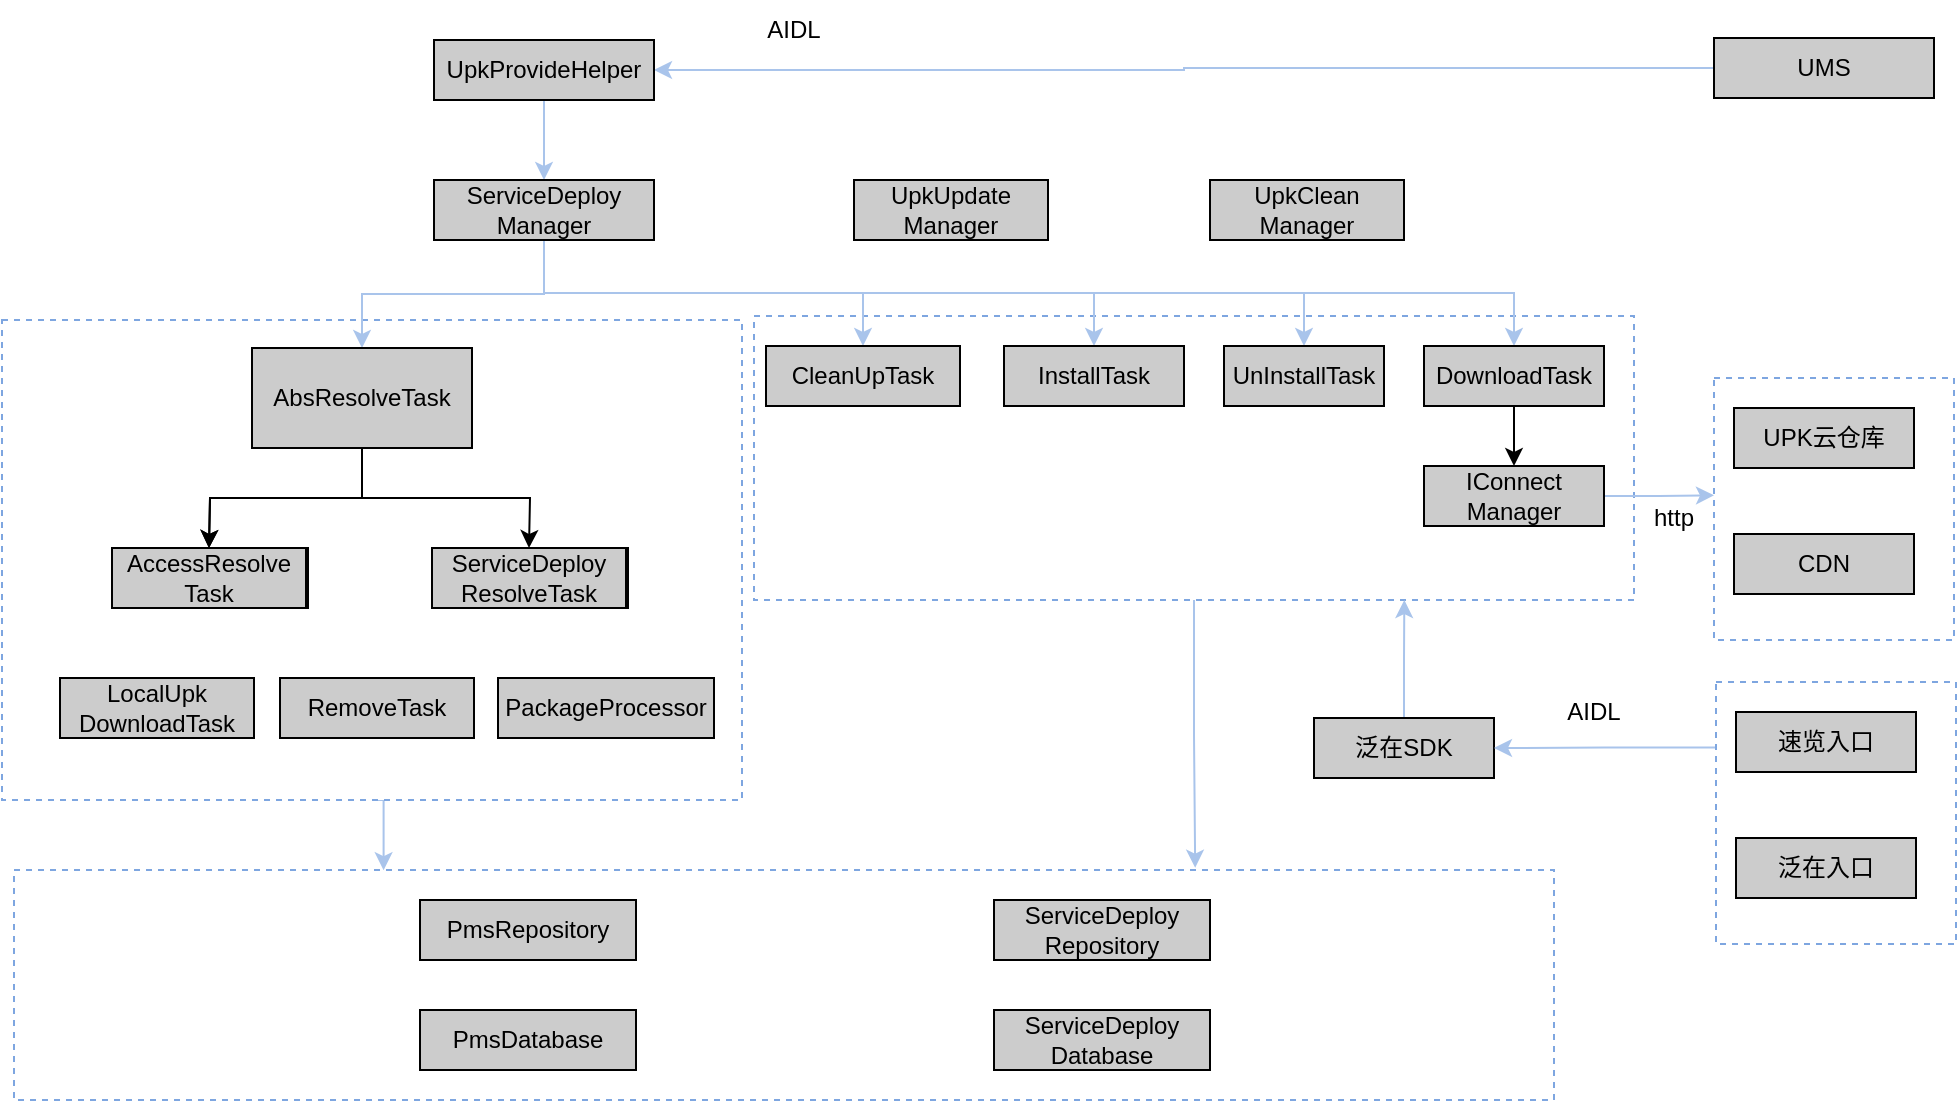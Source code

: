 <mxfile version="21.2.1" type="github">
  <diagram name="第 1 页" id="_uI5Lg5ThSlzEFK0wcPs">
    <mxGraphModel dx="1183" dy="657" grid="1" gridSize="10" guides="1" tooltips="1" connect="1" arrows="1" fold="1" page="1" pageScale="1" pageWidth="827" pageHeight="1169" math="0" shadow="0">
      <root>
        <mxCell id="0" />
        <mxCell id="1" parent="0" />
        <mxCell id="IlWinSO1sElqf3woAifo-83" value="" style="rounded=0;whiteSpace=wrap;html=1;dashed=1;strokeColor=#7EA6E0;" vertex="1" parent="1">
          <mxGeometry x="950" y="239" width="120" height="131" as="geometry" />
        </mxCell>
        <mxCell id="IlWinSO1sElqf3woAifo-82" style="edgeStyle=orthogonalEdgeStyle;rounded=0;orthogonalLoop=1;jettySize=auto;html=1;exitX=0.5;exitY=1;exitDx=0;exitDy=0;entryX=0.767;entryY=-0.01;entryDx=0;entryDy=0;entryPerimeter=0;strokeColor=#A9C4EB;" edge="1" parent="1" source="IlWinSO1sElqf3woAifo-80" target="IlWinSO1sElqf3woAifo-67">
          <mxGeometry relative="1" as="geometry" />
        </mxCell>
        <mxCell id="IlWinSO1sElqf3woAifo-80" value="" style="rounded=0;whiteSpace=wrap;html=1;dashed=1;strokeColor=#7EA6E0;" vertex="1" parent="1">
          <mxGeometry x="470" y="208" width="440" height="142" as="geometry" />
        </mxCell>
        <mxCell id="IlWinSO1sElqf3woAifo-67" value="" style="rounded=0;whiteSpace=wrap;html=1;dashed=1;strokeColor=#7EA6E0;" vertex="1" parent="1">
          <mxGeometry x="100" y="485" width="770" height="115" as="geometry" />
        </mxCell>
        <mxCell id="IlWinSO1sElqf3woAifo-68" style="edgeStyle=orthogonalEdgeStyle;rounded=0;orthogonalLoop=1;jettySize=auto;html=1;exitX=0.5;exitY=1;exitDx=0;exitDy=0;entryX=0.24;entryY=0.001;entryDx=0;entryDy=0;entryPerimeter=0;strokeColor=#A9C4EB;" edge="1" parent="1" source="IlWinSO1sElqf3woAifo-64" target="IlWinSO1sElqf3woAifo-67">
          <mxGeometry relative="1" as="geometry">
            <mxPoint x="285" y="480" as="targetPoint" />
          </mxGeometry>
        </mxCell>
        <mxCell id="IlWinSO1sElqf3woAifo-64" value="" style="rounded=0;whiteSpace=wrap;html=1;dashed=1;strokeColor=#7EA6E0;" vertex="1" parent="1">
          <mxGeometry x="94" y="210" width="370" height="240" as="geometry" />
        </mxCell>
        <mxCell id="IlWinSO1sElqf3woAifo-89" style="edgeStyle=orthogonalEdgeStyle;rounded=0;orthogonalLoop=1;jettySize=auto;html=1;entryX=1;entryY=0.5;entryDx=0;entryDy=0;strokeColor=#A9C4EB;" edge="1" parent="1" source="IlWinSO1sElqf3woAifo-6" target="IlWinSO1sElqf3woAifo-8">
          <mxGeometry relative="1" as="geometry" />
        </mxCell>
        <mxCell id="IlWinSO1sElqf3woAifo-6" value="UMS" style="rounded=0;whiteSpace=wrap;html=1;fillColor=#CCCCCC;" vertex="1" parent="1">
          <mxGeometry x="950" y="69" width="110" height="30" as="geometry" />
        </mxCell>
        <mxCell id="IlWinSO1sElqf3woAifo-7" style="edgeStyle=orthogonalEdgeStyle;rounded=0;orthogonalLoop=1;jettySize=auto;html=1;entryX=0.5;entryY=0;entryDx=0;entryDy=0;strokeColor=#A9C4EB;" edge="1" parent="1" source="IlWinSO1sElqf3woAifo-8" target="IlWinSO1sElqf3woAifo-16">
          <mxGeometry relative="1" as="geometry" />
        </mxCell>
        <mxCell id="IlWinSO1sElqf3woAifo-8" value="UpkProvideHelper" style="rounded=0;whiteSpace=wrap;html=1;fillColor=#CCCCCC;" vertex="1" parent="1">
          <mxGeometry x="310" y="70" width="110" height="30" as="geometry" />
        </mxCell>
        <mxCell id="IlWinSO1sElqf3woAifo-11" style="edgeStyle=orthogonalEdgeStyle;rounded=0;orthogonalLoop=1;jettySize=auto;html=1;exitX=0.5;exitY=1;exitDx=0;exitDy=0;entryX=0.5;entryY=0;entryDx=0;entryDy=0;strokeColor=#A9C4EB;" edge="1" parent="1" source="IlWinSO1sElqf3woAifo-16" target="IlWinSO1sElqf3woAifo-21">
          <mxGeometry relative="1" as="geometry" />
        </mxCell>
        <mxCell id="IlWinSO1sElqf3woAifo-12" style="edgeStyle=orthogonalEdgeStyle;rounded=0;orthogonalLoop=1;jettySize=auto;html=1;exitX=0.5;exitY=1;exitDx=0;exitDy=0;entryX=0.5;entryY=0;entryDx=0;entryDy=0;strokeColor=#A9C4EB;" edge="1" parent="1" source="IlWinSO1sElqf3woAifo-16" target="IlWinSO1sElqf3woAifo-23">
          <mxGeometry relative="1" as="geometry" />
        </mxCell>
        <mxCell id="IlWinSO1sElqf3woAifo-14" style="edgeStyle=orthogonalEdgeStyle;rounded=0;orthogonalLoop=1;jettySize=auto;html=1;exitX=0.5;exitY=1;exitDx=0;exitDy=0;entryX=0.5;entryY=0;entryDx=0;entryDy=0;strokeColor=#A9C4EB;" edge="1" parent="1" source="IlWinSO1sElqf3woAifo-16" target="IlWinSO1sElqf3woAifo-26">
          <mxGeometry relative="1" as="geometry" />
        </mxCell>
        <mxCell id="IlWinSO1sElqf3woAifo-15" style="edgeStyle=orthogonalEdgeStyle;rounded=0;orthogonalLoop=1;jettySize=auto;html=1;exitX=0.5;exitY=1;exitDx=0;exitDy=0;entryX=0.5;entryY=0;entryDx=0;entryDy=0;strokeColor=#A9C4EB;" edge="1" parent="1" source="IlWinSO1sElqf3woAifo-16" target="IlWinSO1sElqf3woAifo-27">
          <mxGeometry relative="1" as="geometry" />
        </mxCell>
        <mxCell id="IlWinSO1sElqf3woAifo-81" style="edgeStyle=orthogonalEdgeStyle;rounded=0;orthogonalLoop=1;jettySize=auto;html=1;exitX=0.5;exitY=1;exitDx=0;exitDy=0;strokeColor=#A9C4EB;" edge="1" parent="1" source="IlWinSO1sElqf3woAifo-16" target="IlWinSO1sElqf3woAifo-25">
          <mxGeometry relative="1" as="geometry" />
        </mxCell>
        <mxCell id="IlWinSO1sElqf3woAifo-16" value="ServiceDeploy&lt;br&gt;Manager" style="rounded=0;whiteSpace=wrap;html=1;fillColor=#CCCCCC;" vertex="1" parent="1">
          <mxGeometry x="310" y="140" width="110" height="30" as="geometry" />
        </mxCell>
        <mxCell id="IlWinSO1sElqf3woAifo-50" style="edgeStyle=orthogonalEdgeStyle;rounded=0;orthogonalLoop=1;jettySize=auto;html=1;exitX=0.5;exitY=1;exitDx=0;exitDy=0;entryX=0.5;entryY=0;entryDx=0;entryDy=0;" edge="1" parent="1" source="IlWinSO1sElqf3woAifo-21">
          <mxGeometry relative="1" as="geometry">
            <mxPoint x="197.5" y="324.0" as="targetPoint" />
          </mxGeometry>
        </mxCell>
        <mxCell id="IlWinSO1sElqf3woAifo-51" style="edgeStyle=orthogonalEdgeStyle;rounded=0;orthogonalLoop=1;jettySize=auto;html=1;exitX=0.5;exitY=1;exitDx=0;exitDy=0;entryX=0.5;entryY=0;entryDx=0;entryDy=0;" edge="1" parent="1" source="IlWinSO1sElqf3woAifo-21">
          <mxGeometry relative="1" as="geometry">
            <mxPoint x="357.5" y="324" as="targetPoint" />
          </mxGeometry>
        </mxCell>
        <mxCell id="IlWinSO1sElqf3woAifo-21" value="AbsResolveTask" style="rounded=0;whiteSpace=wrap;html=1;fillColor=#CCCCCC;" vertex="1" parent="1">
          <mxGeometry x="219" y="224" width="110" height="50" as="geometry" />
        </mxCell>
        <mxCell id="IlWinSO1sElqf3woAifo-23" value="CleanUpTask" style="rounded=0;whiteSpace=wrap;html=1;fillColor=#CCCCCC;" vertex="1" parent="1">
          <mxGeometry x="476" y="223" width="97" height="30" as="geometry" />
        </mxCell>
        <mxCell id="IlWinSO1sElqf3woAifo-25" value="InstallTask" style="rounded=0;whiteSpace=wrap;html=1;fillColor=#CCCCCC;" vertex="1" parent="1">
          <mxGeometry x="595" y="223" width="90" height="30" as="geometry" />
        </mxCell>
        <mxCell id="IlWinSO1sElqf3woAifo-26" value="UnInstallTask" style="rounded=0;whiteSpace=wrap;html=1;fillColor=#CCCCCC;" vertex="1" parent="1">
          <mxGeometry x="705" y="223" width="80" height="30" as="geometry" />
        </mxCell>
        <mxCell id="IlWinSO1sElqf3woAifo-59" style="edgeStyle=orthogonalEdgeStyle;rounded=0;orthogonalLoop=1;jettySize=auto;html=1;exitX=0.5;exitY=1;exitDx=0;exitDy=0;entryX=0.5;entryY=0;entryDx=0;entryDy=0;" edge="1" parent="1" source="IlWinSO1sElqf3woAifo-27" target="IlWinSO1sElqf3woAifo-58">
          <mxGeometry relative="1" as="geometry" />
        </mxCell>
        <mxCell id="IlWinSO1sElqf3woAifo-27" value="DownloadTask" style="rounded=0;whiteSpace=wrap;html=1;fillColor=#CCCCCC;" vertex="1" parent="1">
          <mxGeometry x="805" y="223" width="90" height="30" as="geometry" />
        </mxCell>
        <mxCell id="IlWinSO1sElqf3woAifo-46" value="AIDL" style="text;html=1;strokeColor=none;fillColor=none;align=center;verticalAlign=middle;whiteSpace=wrap;rounded=0;" vertex="1" parent="1">
          <mxGeometry x="460" y="50" width="60" height="30" as="geometry" />
        </mxCell>
        <mxCell id="IlWinSO1sElqf3woAifo-48" value="AccessResolve&lt;br&gt;Task" style="rounded=0;whiteSpace=wrap;html=1;fillColor=#CCCCCC;" vertex="1" parent="1">
          <mxGeometry x="150" y="324" width="97" height="30" as="geometry" />
        </mxCell>
        <mxCell id="IlWinSO1sElqf3woAifo-49" value="ServiceDeploy&lt;br&gt;ResolveTask" style="rounded=0;whiteSpace=wrap;html=1;fillColor=#CCCCCC;" vertex="1" parent="1">
          <mxGeometry x="310" y="324" width="97" height="30" as="geometry" />
        </mxCell>
        <mxCell id="IlWinSO1sElqf3woAifo-52" value="LocalUpk&lt;br&gt;DownloadTask" style="rounded=0;whiteSpace=wrap;html=1;fillColor=#CCCCCC;" vertex="1" parent="1">
          <mxGeometry x="123" y="389" width="97" height="30" as="geometry" />
        </mxCell>
        <mxCell id="IlWinSO1sElqf3woAifo-53" value="RemoveTask" style="rounded=0;whiteSpace=wrap;html=1;fillColor=#CCCCCC;" vertex="1" parent="1">
          <mxGeometry x="233" y="389" width="97" height="30" as="geometry" />
        </mxCell>
        <mxCell id="IlWinSO1sElqf3woAifo-54" value="PackageProcessor" style="rounded=0;whiteSpace=wrap;html=1;fillColor=#CCCCCC;" vertex="1" parent="1">
          <mxGeometry x="342" y="389" width="108" height="30" as="geometry" />
        </mxCell>
        <mxCell id="IlWinSO1sElqf3woAifo-56" value="UPK云仓库" style="rounded=0;whiteSpace=wrap;html=1;fillColor=#CCCCCC;" vertex="1" parent="1">
          <mxGeometry x="960" y="254" width="90" height="30" as="geometry" />
        </mxCell>
        <mxCell id="IlWinSO1sElqf3woAifo-57" value="CDN" style="rounded=0;whiteSpace=wrap;html=1;fillColor=#CCCCCC;" vertex="1" parent="1">
          <mxGeometry x="960" y="317" width="90" height="30" as="geometry" />
        </mxCell>
        <mxCell id="IlWinSO1sElqf3woAifo-85" style="edgeStyle=orthogonalEdgeStyle;rounded=0;orthogonalLoop=1;jettySize=auto;html=1;exitX=1;exitY=0.5;exitDx=0;exitDy=0;entryX=0;entryY=0.448;entryDx=0;entryDy=0;entryPerimeter=0;strokeColor=#A9C4EB;" edge="1" parent="1" source="IlWinSO1sElqf3woAifo-58" target="IlWinSO1sElqf3woAifo-83">
          <mxGeometry relative="1" as="geometry" />
        </mxCell>
        <mxCell id="IlWinSO1sElqf3woAifo-58" value="IConnect&lt;br&gt;Manager" style="rounded=0;whiteSpace=wrap;html=1;fillColor=#CCCCCC;" vertex="1" parent="1">
          <mxGeometry x="805" y="283" width="90" height="30" as="geometry" />
        </mxCell>
        <mxCell id="IlWinSO1sElqf3woAifo-60" value="PmsRepository" style="rounded=0;whiteSpace=wrap;html=1;fillColor=#CCCCCC;" vertex="1" parent="1">
          <mxGeometry x="303" y="500" width="108" height="30" as="geometry" />
        </mxCell>
        <mxCell id="IlWinSO1sElqf3woAifo-61" value="ServiceDeploy&lt;br&gt;Repository" style="rounded=0;whiteSpace=wrap;html=1;fillColor=#CCCCCC;" vertex="1" parent="1">
          <mxGeometry x="590" y="500" width="108" height="30" as="geometry" />
        </mxCell>
        <mxCell id="IlWinSO1sElqf3woAifo-62" value="PmsDatabase" style="rounded=0;whiteSpace=wrap;html=1;fillColor=#CCCCCC;" vertex="1" parent="1">
          <mxGeometry x="303" y="555" width="108" height="30" as="geometry" />
        </mxCell>
        <mxCell id="IlWinSO1sElqf3woAifo-63" value="ServiceDeploy&lt;br&gt;Database" style="rounded=0;whiteSpace=wrap;html=1;fillColor=#CCCCCC;" vertex="1" parent="1">
          <mxGeometry x="590" y="555" width="108" height="30" as="geometry" />
        </mxCell>
        <mxCell id="IlWinSO1sElqf3woAifo-72" value="AccessResolve&lt;br&gt;Task" style="rounded=0;whiteSpace=wrap;html=1;fillColor=#CCCCCC;" vertex="1" parent="1">
          <mxGeometry x="149" y="324" width="97" height="30" as="geometry" />
        </mxCell>
        <mxCell id="IlWinSO1sElqf3woAifo-73" value="ServiceDeploy&lt;br&gt;ResolveTask" style="rounded=0;whiteSpace=wrap;html=1;fillColor=#CCCCCC;" vertex="1" parent="1">
          <mxGeometry x="309" y="324" width="97" height="30" as="geometry" />
        </mxCell>
        <mxCell id="IlWinSO1sElqf3woAifo-74" value="AbsResolveTask" style="rounded=0;whiteSpace=wrap;html=1;fillColor=#CCCCCC;" vertex="1" parent="1">
          <mxGeometry x="219" y="224" width="110" height="50" as="geometry" />
        </mxCell>
        <mxCell id="IlWinSO1sElqf3woAifo-76" style="edgeStyle=orthogonalEdgeStyle;rounded=0;orthogonalLoop=1;jettySize=auto;html=1;exitX=0.5;exitY=1;exitDx=0;exitDy=0;entryX=0.5;entryY=0;entryDx=0;entryDy=0;" edge="1" source="IlWinSO1sElqf3woAifo-74" parent="1">
          <mxGeometry relative="1" as="geometry">
            <mxPoint x="197.5" y="324.0" as="targetPoint" />
          </mxGeometry>
        </mxCell>
        <mxCell id="IlWinSO1sElqf3woAifo-86" value="http" style="text;html=1;strokeColor=none;fillColor=none;align=center;verticalAlign=middle;whiteSpace=wrap;rounded=0;" vertex="1" parent="1">
          <mxGeometry x="900" y="294" width="60" height="30" as="geometry" />
        </mxCell>
        <mxCell id="IlWinSO1sElqf3woAifo-87" value="UpkUpdate&lt;br&gt;Manager" style="rounded=0;whiteSpace=wrap;html=1;fillColor=#CCCCCC;" vertex="1" parent="1">
          <mxGeometry x="520" y="140" width="97" height="30" as="geometry" />
        </mxCell>
        <mxCell id="IlWinSO1sElqf3woAifo-88" value="UpkClean&lt;br&gt;Manager" style="rounded=0;whiteSpace=wrap;html=1;fillColor=#CCCCCC;" vertex="1" parent="1">
          <mxGeometry x="698" y="140" width="97" height="30" as="geometry" />
        </mxCell>
        <mxCell id="IlWinSO1sElqf3woAifo-92" style="edgeStyle=orthogonalEdgeStyle;rounded=0;orthogonalLoop=1;jettySize=auto;html=1;exitX=0.5;exitY=0;exitDx=0;exitDy=0;entryX=0.739;entryY=1;entryDx=0;entryDy=0;entryPerimeter=0;strokeColor=#A9C4EB;" edge="1" parent="1" source="IlWinSO1sElqf3woAifo-90" target="IlWinSO1sElqf3woAifo-80">
          <mxGeometry relative="1" as="geometry" />
        </mxCell>
        <mxCell id="IlWinSO1sElqf3woAifo-90" value="泛在SDK" style="rounded=0;whiteSpace=wrap;html=1;fillColor=#CCCCCC;" vertex="1" parent="1">
          <mxGeometry x="750" y="409" width="90" height="30" as="geometry" />
        </mxCell>
        <mxCell id="IlWinSO1sElqf3woAifo-96" style="edgeStyle=orthogonalEdgeStyle;rounded=0;orthogonalLoop=1;jettySize=auto;html=1;exitX=0;exitY=0.25;exitDx=0;exitDy=0;entryX=1;entryY=0.5;entryDx=0;entryDy=0;strokeColor=#A9C4EB;" edge="1" parent="1" source="IlWinSO1sElqf3woAifo-93" target="IlWinSO1sElqf3woAifo-90">
          <mxGeometry relative="1" as="geometry" />
        </mxCell>
        <mxCell id="IlWinSO1sElqf3woAifo-93" value="" style="rounded=0;whiteSpace=wrap;html=1;dashed=1;strokeColor=#7EA6E0;" vertex="1" parent="1">
          <mxGeometry x="951" y="391" width="120" height="131" as="geometry" />
        </mxCell>
        <mxCell id="IlWinSO1sElqf3woAifo-94" value="速览入口" style="rounded=0;whiteSpace=wrap;html=1;fillColor=#CCCCCC;" vertex="1" parent="1">
          <mxGeometry x="961" y="406" width="90" height="30" as="geometry" />
        </mxCell>
        <mxCell id="IlWinSO1sElqf3woAifo-95" value="泛在入口" style="rounded=0;whiteSpace=wrap;html=1;fillColor=#CCCCCC;" vertex="1" parent="1">
          <mxGeometry x="961" y="469" width="90" height="30" as="geometry" />
        </mxCell>
        <mxCell id="IlWinSO1sElqf3woAifo-97" value="AIDL" style="text;html=1;strokeColor=none;fillColor=none;align=center;verticalAlign=middle;whiteSpace=wrap;rounded=0;" vertex="1" parent="1">
          <mxGeometry x="860" y="391" width="60" height="30" as="geometry" />
        </mxCell>
      </root>
    </mxGraphModel>
  </diagram>
</mxfile>
